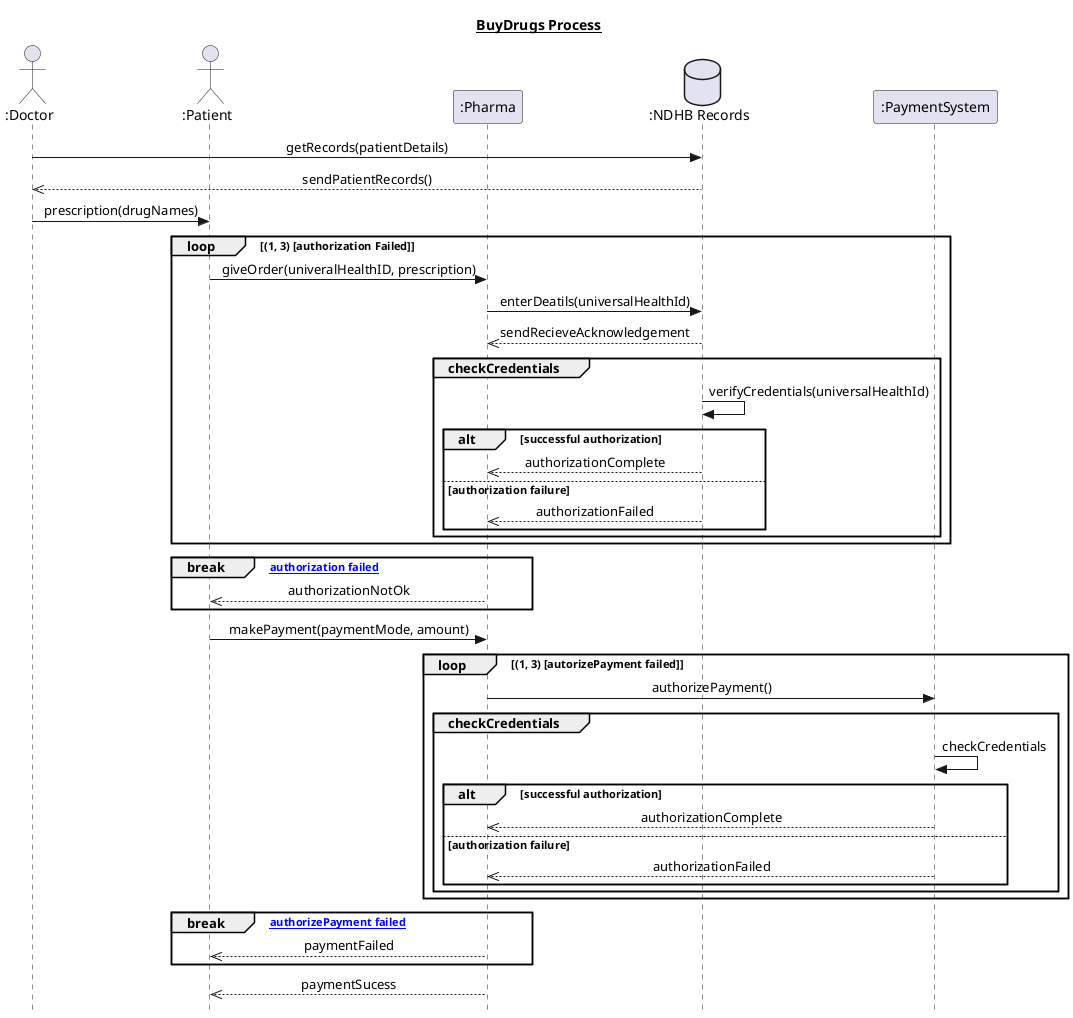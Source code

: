 @startuml seq 3

skinparam Style strictuml
skinparam SequenceMessageAlignment center

database ":NDHB Records" as nr order 20
participant ":PaymentSystem" as ps order 30
participant ":Pharma" as ph order 10
actor ":Doctor" as doc
actor ":Patient" as pt



title __BuyDrugs Process__

doc -> nr : getRecords(patientDetails)
nr -->> doc : sendPatientRecords()
doc -> pt : prescription(drugNames)

loop (1, 3) [authorization Failed]
pt -> ph : giveOrder(univeralHealthID, prescription)
ph -> nr : enterDeatils(universalHealthId)
ph <<-- nr : sendRecieveAcknowledgement

    group checkCredentials
        nr -> nr : verifyCredentials(universalHealthId)
        alt successful authorization
            ph <<-- nr : authorizationComplete
        else authorization failure
            ph <<-- nr : authorizationFailed
        end
    end
end

break ["authorization failed"]
pt <<-- ph : authorizationNotOk
end

pt -> ph : makePayment(paymentMode, amount)


loop (1, 3) [autorizePayment failed]
ph -> ps : authorizePayment()
    group checkCredentials
            ps -> ps : checkCredentials
            alt successful authorization
                ph <<-- ps : authorizationComplete
            else authorization failure
                ph <<-- ps : authorizationFailed
            end
    end
end

break ["authorizePayment failed"]
pt <<-- ph : paymentFailed
end

pt <<-- ph : paymentSucess

@enduml